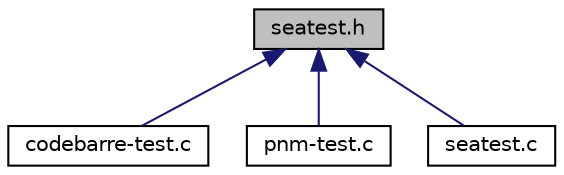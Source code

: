 digraph "seatest.h"
{
 // LATEX_PDF_SIZE
  edge [fontname="Helvetica",fontsize="10",labelfontname="Helvetica",labelfontsize="10"];
  node [fontname="Helvetica",fontsize="10",shape=record];
  Node1 [label="seatest.h",height=0.2,width=0.4,color="black", fillcolor="grey75", style="filled", fontcolor="black",tooltip=" "];
  Node1 -> Node2 [dir="back",color="midnightblue",fontsize="10",style="solid",fontname="Helvetica"];
  Node2 [label="codebarre-test.c",height=0.2,width=0.4,color="black", fillcolor="white", style="filled",URL="$codebarre-test_8c.html",tooltip=" "];
  Node1 -> Node3 [dir="back",color="midnightblue",fontsize="10",style="solid",fontname="Helvetica"];
  Node3 [label="pnm-test.c",height=0.2,width=0.4,color="black", fillcolor="white", style="filled",URL="$pnm-test_8c.html",tooltip=" "];
  Node1 -> Node4 [dir="back",color="midnightblue",fontsize="10",style="solid",fontname="Helvetica"];
  Node4 [label="seatest.c",height=0.2,width=0.4,color="black", fillcolor="white", style="filled",URL="$seatest_8c.html",tooltip=" "];
}

